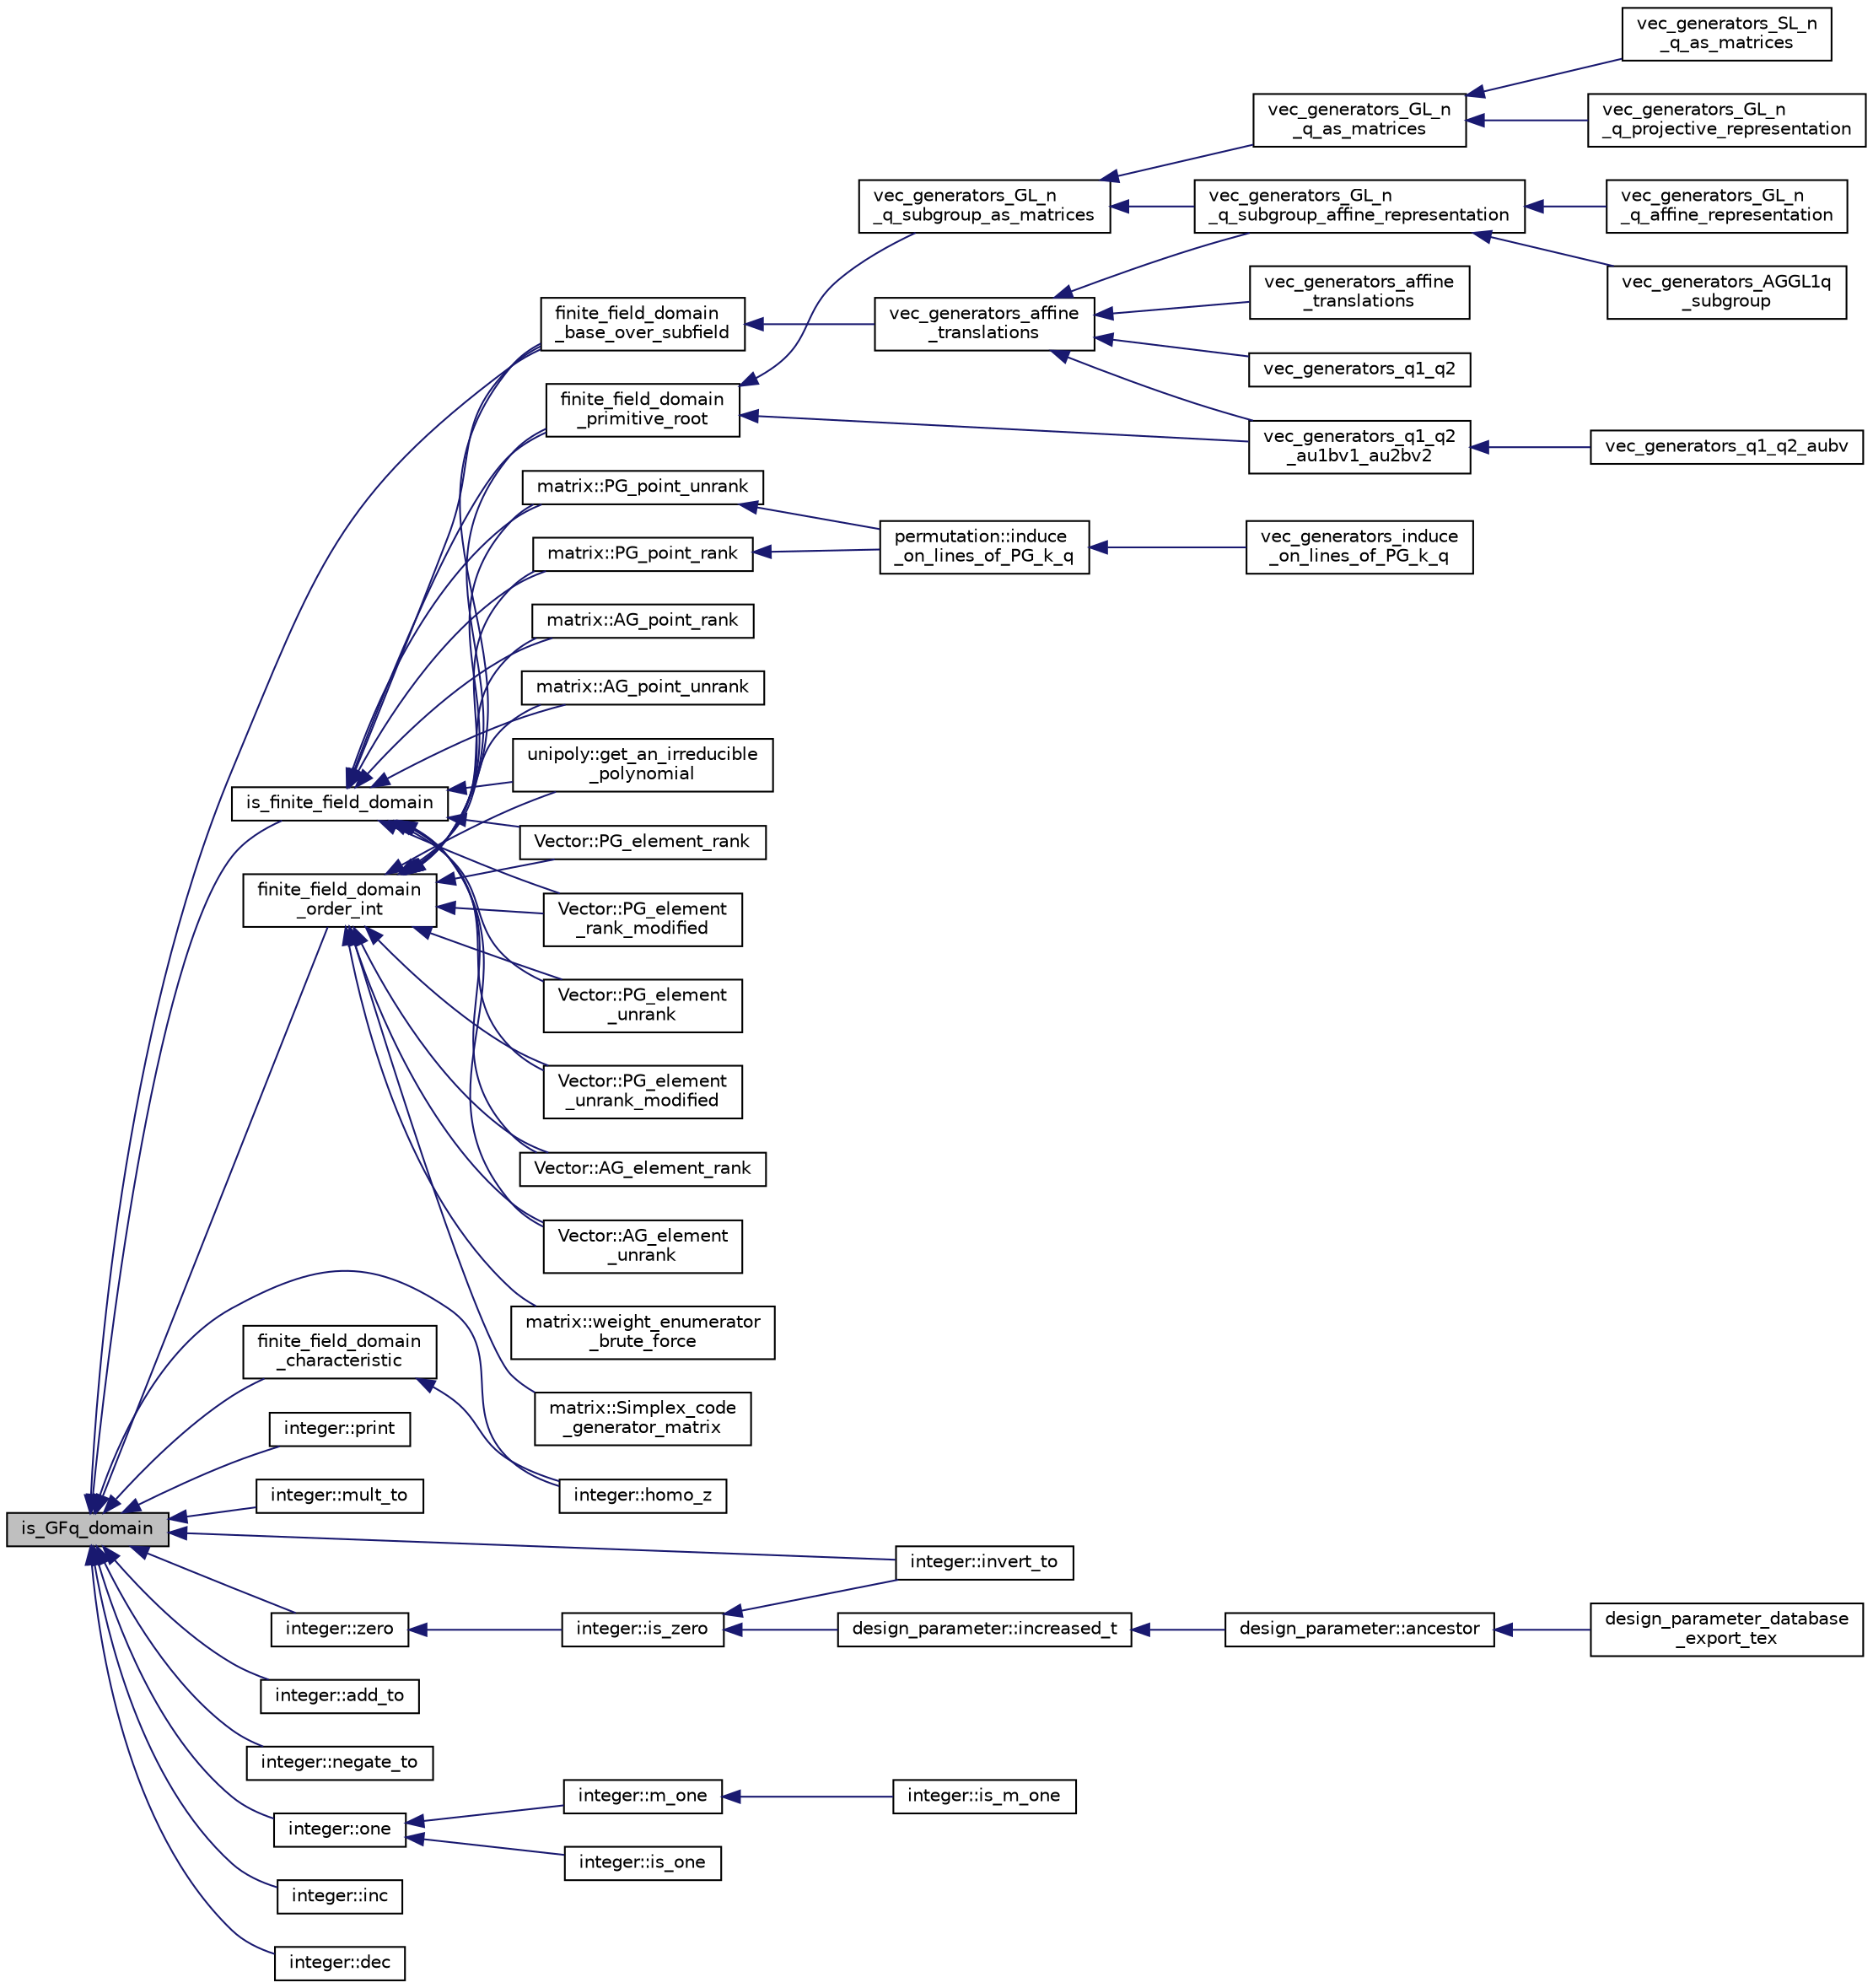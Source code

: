 digraph "is_GFq_domain"
{
  edge [fontname="Helvetica",fontsize="10",labelfontname="Helvetica",labelfontsize="10"];
  node [fontname="Helvetica",fontsize="10",shape=record];
  rankdir="LR";
  Node5811 [label="is_GFq_domain",height=0.2,width=0.4,color="black", fillcolor="grey75", style="filled", fontcolor="black"];
  Node5811 -> Node5812 [dir="back",color="midnightblue",fontsize="10",style="solid",fontname="Helvetica"];
  Node5812 [label="is_finite_field_domain",height=0.2,width=0.4,color="black", fillcolor="white", style="filled",URL="$db/d2f/domain_8_c.html#a77d0ace35941cfe84035c9a060972b2a"];
  Node5812 -> Node5813 [dir="back",color="midnightblue",fontsize="10",style="solid",fontname="Helvetica"];
  Node5813 [label="finite_field_domain\l_primitive_root",height=0.2,width=0.4,color="black", fillcolor="white", style="filled",URL="$db/d2f/domain_8_c.html#a555c8e00dea5b275e2b31616e8fc1116"];
  Node5813 -> Node5814 [dir="back",color="midnightblue",fontsize="10",style="solid",fontname="Helvetica"];
  Node5814 [label="vec_generators_GL_n\l_q_subgroup_as_matrices",height=0.2,width=0.4,color="black", fillcolor="white", style="filled",URL="$d0/dd3/perm__group__gens_8_c.html#a67390878e31e37836b12fa5d56e72394"];
  Node5814 -> Node5815 [dir="back",color="midnightblue",fontsize="10",style="solid",fontname="Helvetica"];
  Node5815 [label="vec_generators_GL_n\l_q_as_matrices",height=0.2,width=0.4,color="black", fillcolor="white", style="filled",URL="$d0/dd3/perm__group__gens_8_c.html#a16af2db378d422175df1fdf70cb02806"];
  Node5815 -> Node5816 [dir="back",color="midnightblue",fontsize="10",style="solid",fontname="Helvetica"];
  Node5816 [label="vec_generators_SL_n\l_q_as_matrices",height=0.2,width=0.4,color="black", fillcolor="white", style="filled",URL="$d0/dd3/perm__group__gens_8_c.html#aece7a22e0963ee87d325797900443bd2"];
  Node5815 -> Node5817 [dir="back",color="midnightblue",fontsize="10",style="solid",fontname="Helvetica"];
  Node5817 [label="vec_generators_GL_n\l_q_projective_representation",height=0.2,width=0.4,color="black", fillcolor="white", style="filled",URL="$d0/dd3/perm__group__gens_8_c.html#ae56b1d99562cb32203518575c689746d"];
  Node5814 -> Node5818 [dir="back",color="midnightblue",fontsize="10",style="solid",fontname="Helvetica"];
  Node5818 [label="vec_generators_GL_n\l_q_subgroup_affine_representation",height=0.2,width=0.4,color="black", fillcolor="white", style="filled",URL="$d0/dd3/perm__group__gens_8_c.html#adc1a2bfe52c3047a066884771aa01321"];
  Node5818 -> Node5819 [dir="back",color="midnightblue",fontsize="10",style="solid",fontname="Helvetica"];
  Node5819 [label="vec_generators_GL_n\l_q_affine_representation",height=0.2,width=0.4,color="black", fillcolor="white", style="filled",URL="$d0/dd3/perm__group__gens_8_c.html#a689108f410f773f0681e21a864097f16"];
  Node5818 -> Node5820 [dir="back",color="midnightblue",fontsize="10",style="solid",fontname="Helvetica"];
  Node5820 [label="vec_generators_AGGL1q\l_subgroup",height=0.2,width=0.4,color="black", fillcolor="white", style="filled",URL="$d0/dd3/perm__group__gens_8_c.html#a93659c1c7a668dd6adf9f217c608e1f1"];
  Node5813 -> Node5821 [dir="back",color="midnightblue",fontsize="10",style="solid",fontname="Helvetica"];
  Node5821 [label="vec_generators_q1_q2\l_au1bv1_au2bv2",height=0.2,width=0.4,color="black", fillcolor="white", style="filled",URL="$d0/dd3/perm__group__gens_8_c.html#aee37285cfb5987a4fc1f5c7580865175"];
  Node5821 -> Node5822 [dir="back",color="midnightblue",fontsize="10",style="solid",fontname="Helvetica"];
  Node5822 [label="vec_generators_q1_q2_aubv",height=0.2,width=0.4,color="black", fillcolor="white", style="filled",URL="$d0/dd3/perm__group__gens_8_c.html#a0b5ce8828dd8a35cbfec4450f0d76edc"];
  Node5812 -> Node5823 [dir="back",color="midnightblue",fontsize="10",style="solid",fontname="Helvetica"];
  Node5823 [label="finite_field_domain\l_base_over_subfield",height=0.2,width=0.4,color="black", fillcolor="white", style="filled",URL="$db/d2f/domain_8_c.html#abe355695b9ac715e7ac5fdd804f4079d"];
  Node5823 -> Node5824 [dir="back",color="midnightblue",fontsize="10",style="solid",fontname="Helvetica"];
  Node5824 [label="vec_generators_affine\l_translations",height=0.2,width=0.4,color="black", fillcolor="white", style="filled",URL="$d0/dd3/perm__group__gens_8_c.html#a7823a00ce1bf9cd69d1f9543e594e0e6"];
  Node5824 -> Node5825 [dir="back",color="midnightblue",fontsize="10",style="solid",fontname="Helvetica"];
  Node5825 [label="vec_generators_affine\l_translations",height=0.2,width=0.4,color="black", fillcolor="white", style="filled",URL="$d0/dd3/perm__group__gens_8_c.html#ac4f5e1074cf38552f67cd4ed6deba6ea"];
  Node5824 -> Node5818 [dir="back",color="midnightblue",fontsize="10",style="solid",fontname="Helvetica"];
  Node5824 -> Node5826 [dir="back",color="midnightblue",fontsize="10",style="solid",fontname="Helvetica"];
  Node5826 [label="vec_generators_q1_q2",height=0.2,width=0.4,color="black", fillcolor="white", style="filled",URL="$d0/dd3/perm__group__gens_8_c.html#ac70761795da8630f4939bc3e00707d79"];
  Node5824 -> Node5821 [dir="back",color="midnightblue",fontsize="10",style="solid",fontname="Helvetica"];
  Node5812 -> Node5827 [dir="back",color="midnightblue",fontsize="10",style="solid",fontname="Helvetica"];
  Node5827 [label="matrix::PG_point_unrank",height=0.2,width=0.4,color="black", fillcolor="white", style="filled",URL="$d1/d8d/classmatrix.html#a5e3395e0dabdef2f693d463814577f5d"];
  Node5827 -> Node5828 [dir="back",color="midnightblue",fontsize="10",style="solid",fontname="Helvetica"];
  Node5828 [label="permutation::induce\l_on_lines_of_PG_k_q",height=0.2,width=0.4,color="black", fillcolor="white", style="filled",URL="$d0/d08/classpermutation.html#a3e01585ffb15282fc45a3158c5ad0b76"];
  Node5828 -> Node5829 [dir="back",color="midnightblue",fontsize="10",style="solid",fontname="Helvetica"];
  Node5829 [label="vec_generators_induce\l_on_lines_of_PG_k_q",height=0.2,width=0.4,color="black", fillcolor="white", style="filled",URL="$d0/dd3/perm__group__gens_8_c.html#ab33fa2e167b2501e5761fee699b4c285"];
  Node5812 -> Node5830 [dir="back",color="midnightblue",fontsize="10",style="solid",fontname="Helvetica"];
  Node5830 [label="matrix::PG_point_rank",height=0.2,width=0.4,color="black", fillcolor="white", style="filled",URL="$d1/d8d/classmatrix.html#a482c95dbcf39d23ea96bca94e2a3f8cb"];
  Node5830 -> Node5828 [dir="back",color="midnightblue",fontsize="10",style="solid",fontname="Helvetica"];
  Node5812 -> Node5831 [dir="back",color="midnightblue",fontsize="10",style="solid",fontname="Helvetica"];
  Node5831 [label="matrix::AG_point_rank",height=0.2,width=0.4,color="black", fillcolor="white", style="filled",URL="$d1/d8d/classmatrix.html#a496577fb662ba6b5cb3e00d5f89b0860"];
  Node5812 -> Node5832 [dir="back",color="midnightblue",fontsize="10",style="solid",fontname="Helvetica"];
  Node5832 [label="matrix::AG_point_unrank",height=0.2,width=0.4,color="black", fillcolor="white", style="filled",URL="$d1/d8d/classmatrix.html#ac1e0b45861b868e879cc00201f7d0706"];
  Node5812 -> Node5833 [dir="back",color="midnightblue",fontsize="10",style="solid",fontname="Helvetica"];
  Node5833 [label="unipoly::get_an_irreducible\l_polynomial",height=0.2,width=0.4,color="black", fillcolor="white", style="filled",URL="$d1/d89/classunipoly.html#a14ae1863f2096e87f8115f5e8f727883"];
  Node5812 -> Node5834 [dir="back",color="midnightblue",fontsize="10",style="solid",fontname="Helvetica"];
  Node5834 [label="Vector::PG_element_rank",height=0.2,width=0.4,color="black", fillcolor="white", style="filled",URL="$d5/db2/class_vector.html#a0dedd5c9b487e5160589e2b312091246"];
  Node5812 -> Node5835 [dir="back",color="midnightblue",fontsize="10",style="solid",fontname="Helvetica"];
  Node5835 [label="Vector::PG_element\l_rank_modified",height=0.2,width=0.4,color="black", fillcolor="white", style="filled",URL="$d5/db2/class_vector.html#a7d29be1c56b7eb6711b79a25c1755290"];
  Node5812 -> Node5836 [dir="back",color="midnightblue",fontsize="10",style="solid",fontname="Helvetica"];
  Node5836 [label="Vector::PG_element\l_unrank",height=0.2,width=0.4,color="black", fillcolor="white", style="filled",URL="$d5/db2/class_vector.html#a8461aafe0c57317eea2df6e3b6507995"];
  Node5812 -> Node5837 [dir="back",color="midnightblue",fontsize="10",style="solid",fontname="Helvetica"];
  Node5837 [label="Vector::PG_element\l_unrank_modified",height=0.2,width=0.4,color="black", fillcolor="white", style="filled",URL="$d5/db2/class_vector.html#a778c7effcf9ce1c1f9187f2649955e26"];
  Node5812 -> Node5838 [dir="back",color="midnightblue",fontsize="10",style="solid",fontname="Helvetica"];
  Node5838 [label="Vector::AG_element_rank",height=0.2,width=0.4,color="black", fillcolor="white", style="filled",URL="$d5/db2/class_vector.html#a7309e3b8eb7e188001857c1728d43a70"];
  Node5812 -> Node5839 [dir="back",color="midnightblue",fontsize="10",style="solid",fontname="Helvetica"];
  Node5839 [label="Vector::AG_element\l_unrank",height=0.2,width=0.4,color="black", fillcolor="white", style="filled",URL="$d5/db2/class_vector.html#aa2960a2b59352dcaaf661b81acc65d3b"];
  Node5811 -> Node5840 [dir="back",color="midnightblue",fontsize="10",style="solid",fontname="Helvetica"];
  Node5840 [label="finite_field_domain\l_order_int",height=0.2,width=0.4,color="black", fillcolor="white", style="filled",URL="$db/d2f/domain_8_c.html#a377eb55f39803977750d92e3eaf7af26"];
  Node5840 -> Node5813 [dir="back",color="midnightblue",fontsize="10",style="solid",fontname="Helvetica"];
  Node5840 -> Node5823 [dir="back",color="midnightblue",fontsize="10",style="solid",fontname="Helvetica"];
  Node5840 -> Node5841 [dir="back",color="midnightblue",fontsize="10",style="solid",fontname="Helvetica"];
  Node5841 [label="matrix::weight_enumerator\l_brute_force",height=0.2,width=0.4,color="black", fillcolor="white", style="filled",URL="$d1/d8d/classmatrix.html#aae7c9c7c3540c5818d2df52ab67f8a52"];
  Node5840 -> Node5842 [dir="back",color="midnightblue",fontsize="10",style="solid",fontname="Helvetica"];
  Node5842 [label="matrix::Simplex_code\l_generator_matrix",height=0.2,width=0.4,color="black", fillcolor="white", style="filled",URL="$d1/d8d/classmatrix.html#a8183959565956f14466fe9d366c2c195"];
  Node5840 -> Node5827 [dir="back",color="midnightblue",fontsize="10",style="solid",fontname="Helvetica"];
  Node5840 -> Node5830 [dir="back",color="midnightblue",fontsize="10",style="solid",fontname="Helvetica"];
  Node5840 -> Node5831 [dir="back",color="midnightblue",fontsize="10",style="solid",fontname="Helvetica"];
  Node5840 -> Node5832 [dir="back",color="midnightblue",fontsize="10",style="solid",fontname="Helvetica"];
  Node5840 -> Node5833 [dir="back",color="midnightblue",fontsize="10",style="solid",fontname="Helvetica"];
  Node5840 -> Node5834 [dir="back",color="midnightblue",fontsize="10",style="solid",fontname="Helvetica"];
  Node5840 -> Node5835 [dir="back",color="midnightblue",fontsize="10",style="solid",fontname="Helvetica"];
  Node5840 -> Node5836 [dir="back",color="midnightblue",fontsize="10",style="solid",fontname="Helvetica"];
  Node5840 -> Node5837 [dir="back",color="midnightblue",fontsize="10",style="solid",fontname="Helvetica"];
  Node5840 -> Node5838 [dir="back",color="midnightblue",fontsize="10",style="solid",fontname="Helvetica"];
  Node5840 -> Node5839 [dir="back",color="midnightblue",fontsize="10",style="solid",fontname="Helvetica"];
  Node5811 -> Node5843 [dir="back",color="midnightblue",fontsize="10",style="solid",fontname="Helvetica"];
  Node5843 [label="finite_field_domain\l_characteristic",height=0.2,width=0.4,color="black", fillcolor="white", style="filled",URL="$db/d2f/domain_8_c.html#aa297182dc4e7a937102162ef666e23df"];
  Node5843 -> Node5844 [dir="back",color="midnightblue",fontsize="10",style="solid",fontname="Helvetica"];
  Node5844 [label="integer::homo_z",height=0.2,width=0.4,color="black", fillcolor="white", style="filled",URL="$d0/de5/classinteger.html#ab975244fc25d0a9b3d4ef5104e3fcd24"];
  Node5811 -> Node5823 [dir="back",color="midnightblue",fontsize="10",style="solid",fontname="Helvetica"];
  Node5811 -> Node5845 [dir="back",color="midnightblue",fontsize="10",style="solid",fontname="Helvetica"];
  Node5845 [label="integer::print",height=0.2,width=0.4,color="black", fillcolor="white", style="filled",URL="$d0/de5/classinteger.html#a8aef91d98e8edc8d895c1d6cfc35677b"];
  Node5811 -> Node5846 [dir="back",color="midnightblue",fontsize="10",style="solid",fontname="Helvetica"];
  Node5846 [label="integer::mult_to",height=0.2,width=0.4,color="black", fillcolor="white", style="filled",URL="$d0/de5/classinteger.html#a7f4f072c0d9c6b15660d80e81496dffc"];
  Node5811 -> Node5847 [dir="back",color="midnightblue",fontsize="10",style="solid",fontname="Helvetica"];
  Node5847 [label="integer::invert_to",height=0.2,width=0.4,color="black", fillcolor="white", style="filled",URL="$d0/de5/classinteger.html#a9a991b285677b99b4879034e31648b7a"];
  Node5811 -> Node5848 [dir="back",color="midnightblue",fontsize="10",style="solid",fontname="Helvetica"];
  Node5848 [label="integer::add_to",height=0.2,width=0.4,color="black", fillcolor="white", style="filled",URL="$d0/de5/classinteger.html#a3f6fe19fe4f2948364b1e75a6dfec47f"];
  Node5811 -> Node5849 [dir="back",color="midnightblue",fontsize="10",style="solid",fontname="Helvetica"];
  Node5849 [label="integer::negate_to",height=0.2,width=0.4,color="black", fillcolor="white", style="filled",URL="$d0/de5/classinteger.html#a1da2bd683bdef336057ef2b84d4b3978"];
  Node5811 -> Node5850 [dir="back",color="midnightblue",fontsize="10",style="solid",fontname="Helvetica"];
  Node5850 [label="integer::zero",height=0.2,width=0.4,color="black", fillcolor="white", style="filled",URL="$d0/de5/classinteger.html#ab99e796e5c2cef13eb30dc43eac3c9fe"];
  Node5850 -> Node5851 [dir="back",color="midnightblue",fontsize="10",style="solid",fontname="Helvetica"];
  Node5851 [label="integer::is_zero",height=0.2,width=0.4,color="black", fillcolor="white", style="filled",URL="$d0/de5/classinteger.html#ab92500013b2342ab5c24355bc91bad64"];
  Node5851 -> Node5852 [dir="back",color="midnightblue",fontsize="10",style="solid",fontname="Helvetica"];
  Node5852 [label="design_parameter::increased_t",height=0.2,width=0.4,color="black", fillcolor="white", style="filled",URL="$da/d94/classdesign__parameter.html#a8f39a90927d51e3cb3772bc98c94d7d0"];
  Node5852 -> Node5853 [dir="back",color="midnightblue",fontsize="10",style="solid",fontname="Helvetica"];
  Node5853 [label="design_parameter::ancestor",height=0.2,width=0.4,color="black", fillcolor="white", style="filled",URL="$da/d94/classdesign__parameter.html#abd616d2e29cde6f3e797abab001af0c6"];
  Node5853 -> Node5854 [dir="back",color="midnightblue",fontsize="10",style="solid",fontname="Helvetica"];
  Node5854 [label="design_parameter_database\l_export_tex",height=0.2,width=0.4,color="black", fillcolor="white", style="filled",URL="$d9/d60/discreta_8h.html#a075808c1cf57d126d15a0d7794716de7"];
  Node5851 -> Node5847 [dir="back",color="midnightblue",fontsize="10",style="solid",fontname="Helvetica"];
  Node5811 -> Node5855 [dir="back",color="midnightblue",fontsize="10",style="solid",fontname="Helvetica"];
  Node5855 [label="integer::one",height=0.2,width=0.4,color="black", fillcolor="white", style="filled",URL="$d0/de5/classinteger.html#a18a967d90d63b1c58e3f2480e9084ed5"];
  Node5855 -> Node5856 [dir="back",color="midnightblue",fontsize="10",style="solid",fontname="Helvetica"];
  Node5856 [label="integer::m_one",height=0.2,width=0.4,color="black", fillcolor="white", style="filled",URL="$d0/de5/classinteger.html#a4d312656ed6c31235e11ecb3f05df1f5"];
  Node5856 -> Node5857 [dir="back",color="midnightblue",fontsize="10",style="solid",fontname="Helvetica"];
  Node5857 [label="integer::is_m_one",height=0.2,width=0.4,color="black", fillcolor="white", style="filled",URL="$d0/de5/classinteger.html#a7585957656c1152035411e066a4f0053"];
  Node5855 -> Node5858 [dir="back",color="midnightblue",fontsize="10",style="solid",fontname="Helvetica"];
  Node5858 [label="integer::is_one",height=0.2,width=0.4,color="black", fillcolor="white", style="filled",URL="$d0/de5/classinteger.html#acf8faabd4ed20f9580605714b5b73a5f"];
  Node5811 -> Node5844 [dir="back",color="midnightblue",fontsize="10",style="solid",fontname="Helvetica"];
  Node5811 -> Node5859 [dir="back",color="midnightblue",fontsize="10",style="solid",fontname="Helvetica"];
  Node5859 [label="integer::inc",height=0.2,width=0.4,color="black", fillcolor="white", style="filled",URL="$d0/de5/classinteger.html#a2fd161f380ea688219131ba9a8429509"];
  Node5811 -> Node5860 [dir="back",color="midnightblue",fontsize="10",style="solid",fontname="Helvetica"];
  Node5860 [label="integer::dec",height=0.2,width=0.4,color="black", fillcolor="white", style="filled",URL="$d0/de5/classinteger.html#a6b744350afb55f82d25e55bb6b1027b2"];
}
